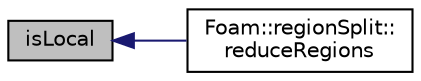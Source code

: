 digraph "isLocal"
{
  bgcolor="transparent";
  edge [fontname="Helvetica",fontsize="10",labelfontname="Helvetica",labelfontsize="10"];
  node [fontname="Helvetica",fontsize="10",shape=record];
  rankdir="LR";
  Node1 [label="isLocal",height=0.2,width=0.4,color="black", fillcolor="grey75", style="filled" fontcolor="black"];
  Node1 -> Node2 [dir="back",color="midnightblue",fontsize="10",style="solid",fontname="Helvetica"];
  Node2 [label="Foam::regionSplit::\lreduceRegions",height=0.2,width=0.4,color="black",URL="$classFoam_1_1regionSplit.html#aee98dcd8931af6c03badb8a1118b5e90",tooltip="Manually consolidate the regions globally by swapping information. "];
}

